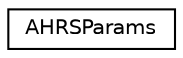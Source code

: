 digraph "Graphical Class Hierarchy"
{
 // LATEX_PDF_SIZE
  edge [fontname="Helvetica",fontsize="10",labelfontname="Helvetica",labelfontsize="10"];
  node [fontname="Helvetica",fontsize="10",shape=record];
  rankdir="LR";
  Node0 [label="AHRSParams",height=0.2,width=0.4,color="black", fillcolor="white", style="filled",URL="$struct_a_h_r_s_params.html",tooltip="AHRS parameters."];
}
